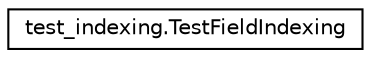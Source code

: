 digraph "Graphical Class Hierarchy"
{
 // LATEX_PDF_SIZE
  edge [fontname="Helvetica",fontsize="10",labelfontname="Helvetica",labelfontsize="10"];
  node [fontname="Helvetica",fontsize="10",shape=record];
  rankdir="LR";
  Node0 [label="test_indexing.TestFieldIndexing",height=0.2,width=0.4,color="black", fillcolor="white", style="filled",URL="$classtest__indexing_1_1TestFieldIndexing.html",tooltip=" "];
}
